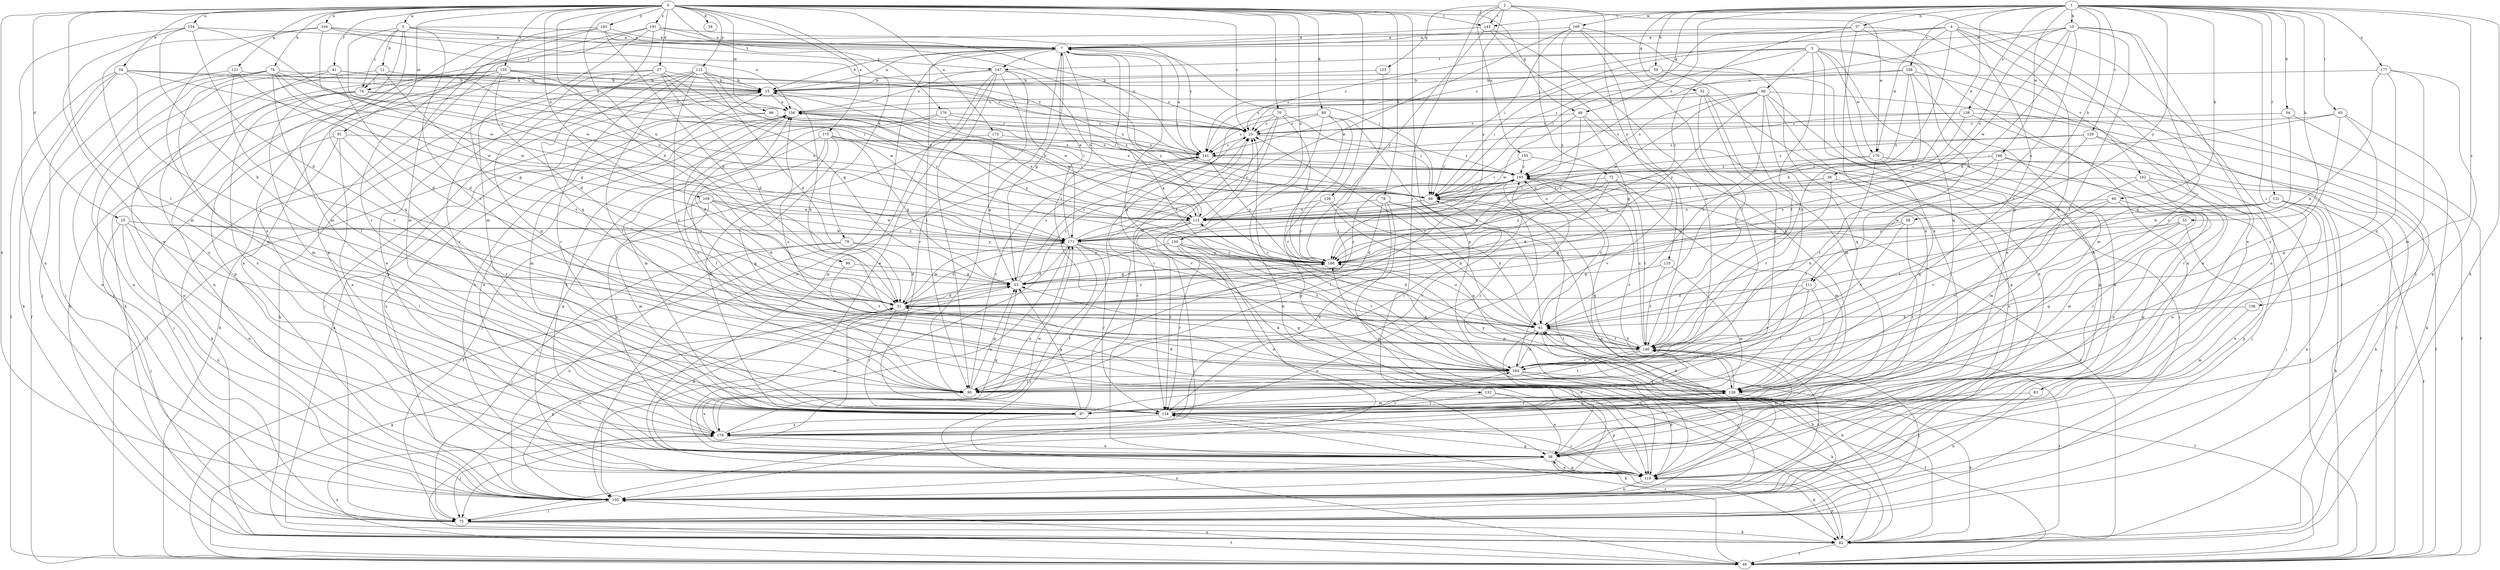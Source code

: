 strict digraph  {
0;
1;
2;
3;
4;
5;
7;
10;
11;
15;
23;
25;
27;
28;
31;
34;
36;
38;
41;
46;
49;
52;
53;
54;
55;
57;
58;
59;
60;
61;
63;
65;
66;
68;
70;
72;
74;
75;
76;
78;
79;
80;
82;
90;
91;
96;
97;
99;
104;
105;
109;
110;
111;
112;
115;
119;
121;
123;
126;
128;
129;
131;
132;
134;
135;
136;
138;
141;
143;
147;
148;
150;
154;
155;
156;
158;
162;
164;
166;
169;
170;
171;
173;
175;
177;
178;
179;
183;
186;
191;
193;
0 -> 5  [label=a];
0 -> 23  [label=c];
0 -> 25  [label=d];
0 -> 27  [label=d];
0 -> 28  [label=d];
0 -> 31  [label=d];
0 -> 34  [label=e];
0 -> 41  [label=f];
0 -> 46  [label=f];
0 -> 49  [label=g];
0 -> 70  [label=j];
0 -> 76  [label=k];
0 -> 78  [label=k];
0 -> 79  [label=k];
0 -> 80  [label=k];
0 -> 90  [label=l];
0 -> 91  [label=m];
0 -> 96  [label=m];
0 -> 99  [label=n];
0 -> 104  [label=n];
0 -> 105  [label=n];
0 -> 109  [label=o];
0 -> 115  [label=p];
0 -> 119  [label=p];
0 -> 121  [label=q];
0 -> 128  [label=r];
0 -> 135  [label=s];
0 -> 143  [label=t];
0 -> 150  [label=u];
0 -> 154  [label=u];
0 -> 173  [label=x];
0 -> 175  [label=x];
0 -> 179  [label=y];
0 -> 183  [label=y];
0 -> 191  [label=z];
1 -> 10  [label=b];
1 -> 36  [label=e];
1 -> 49  [label=g];
1 -> 52  [label=g];
1 -> 54  [label=h];
1 -> 55  [label=h];
1 -> 57  [label=h];
1 -> 58  [label=h];
1 -> 59  [label=h];
1 -> 60  [label=h];
1 -> 63  [label=i];
1 -> 65  [label=i];
1 -> 82  [label=k];
1 -> 105  [label=n];
1 -> 129  [label=r];
1 -> 131  [label=r];
1 -> 136  [label=s];
1 -> 138  [label=s];
1 -> 143  [label=t];
1 -> 158  [label=v];
1 -> 166  [label=w];
1 -> 169  [label=w];
1 -> 177  [label=x];
1 -> 186  [label=y];
1 -> 193  [label=z];
2 -> 72  [label=j];
2 -> 110  [label=o];
2 -> 123  [label=q];
2 -> 132  [label=r];
2 -> 143  [label=t];
2 -> 155  [label=u];
2 -> 170  [label=w];
2 -> 186  [label=y];
3 -> 23  [label=c];
3 -> 38  [label=e];
3 -> 66  [label=i];
3 -> 68  [label=i];
3 -> 111  [label=o];
3 -> 126  [label=q];
3 -> 141  [label=s];
3 -> 147  [label=t];
3 -> 162  [label=v];
3 -> 164  [label=v];
3 -> 170  [label=w];
4 -> 7  [label=a];
4 -> 61  [label=h];
4 -> 74  [label=j];
4 -> 105  [label=n];
4 -> 126  [label=q];
4 -> 134  [label=r];
4 -> 141  [label=s];
4 -> 164  [label=v];
4 -> 170  [label=w];
5 -> 7  [label=a];
5 -> 11  [label=b];
5 -> 74  [label=j];
5 -> 97  [label=m];
5 -> 126  [label=q];
5 -> 147  [label=t];
5 -> 164  [label=v];
5 -> 171  [label=w];
7 -> 15  [label=b];
7 -> 53  [label=g];
7 -> 68  [label=i];
7 -> 90  [label=l];
7 -> 105  [label=n];
7 -> 134  [label=r];
7 -> 147  [label=t];
7 -> 148  [label=t];
7 -> 186  [label=y];
10 -> 7  [label=a];
10 -> 23  [label=c];
10 -> 31  [label=d];
10 -> 38  [label=e];
10 -> 90  [label=l];
10 -> 111  [label=o];
10 -> 112  [label=o];
10 -> 126  [label=q];
10 -> 171  [label=w];
11 -> 23  [label=c];
11 -> 53  [label=g];
11 -> 74  [label=j];
11 -> 75  [label=j];
15 -> 7  [label=a];
15 -> 61  [label=h];
15 -> 68  [label=i];
15 -> 75  [label=j];
15 -> 82  [label=k];
15 -> 156  [label=u];
23 -> 141  [label=s];
23 -> 193  [label=z];
25 -> 38  [label=e];
25 -> 75  [label=j];
25 -> 90  [label=l];
25 -> 105  [label=n];
25 -> 171  [label=w];
25 -> 186  [label=y];
27 -> 15  [label=b];
27 -> 31  [label=d];
27 -> 53  [label=g];
27 -> 82  [label=k];
27 -> 112  [label=o];
27 -> 126  [label=q];
27 -> 134  [label=r];
31 -> 61  [label=h];
31 -> 105  [label=n];
31 -> 134  [label=r];
31 -> 171  [label=w];
31 -> 186  [label=y];
31 -> 193  [label=z];
34 -> 15  [label=b];
34 -> 46  [label=f];
34 -> 75  [label=j];
34 -> 82  [label=k];
34 -> 148  [label=t];
34 -> 156  [label=u];
34 -> 171  [label=w];
36 -> 68  [label=i];
36 -> 112  [label=o];
36 -> 148  [label=t];
36 -> 178  [label=x];
38 -> 23  [label=c];
38 -> 31  [label=d];
38 -> 82  [label=k];
38 -> 105  [label=n];
38 -> 119  [label=p];
38 -> 148  [label=t];
38 -> 156  [label=u];
38 -> 171  [label=w];
41 -> 15  [label=b];
41 -> 23  [label=c];
41 -> 31  [label=d];
41 -> 68  [label=i];
41 -> 105  [label=n];
41 -> 178  [label=x];
46 -> 15  [label=b];
46 -> 53  [label=g];
46 -> 105  [label=n];
46 -> 134  [label=r];
46 -> 178  [label=x];
49 -> 23  [label=c];
49 -> 53  [label=g];
49 -> 75  [label=j];
49 -> 171  [label=w];
49 -> 186  [label=y];
52 -> 90  [label=l];
52 -> 97  [label=m];
52 -> 119  [label=p];
52 -> 148  [label=t];
52 -> 156  [label=u];
53 -> 23  [label=c];
53 -> 31  [label=d];
53 -> 141  [label=s];
53 -> 193  [label=z];
54 -> 23  [label=c];
54 -> 46  [label=f];
54 -> 61  [label=h];
55 -> 38  [label=e];
55 -> 126  [label=q];
55 -> 164  [label=v];
55 -> 171  [label=w];
57 -> 7  [label=a];
57 -> 68  [label=i];
57 -> 75  [label=j];
57 -> 105  [label=n];
57 -> 178  [label=x];
57 -> 186  [label=y];
58 -> 53  [label=g];
58 -> 134  [label=r];
58 -> 148  [label=t];
58 -> 171  [label=w];
59 -> 15  [label=b];
59 -> 68  [label=i];
59 -> 105  [label=n];
59 -> 148  [label=t];
60 -> 97  [label=m];
60 -> 112  [label=o];
60 -> 134  [label=r];
60 -> 148  [label=t];
60 -> 164  [label=v];
61 -> 7  [label=a];
61 -> 23  [label=c];
61 -> 38  [label=e];
61 -> 46  [label=f];
61 -> 75  [label=j];
61 -> 148  [label=t];
61 -> 193  [label=z];
63 -> 97  [label=m];
63 -> 105  [label=n];
65 -> 23  [label=c];
65 -> 68  [label=i];
65 -> 82  [label=k];
65 -> 126  [label=q];
65 -> 164  [label=v];
66 -> 38  [label=e];
66 -> 46  [label=f];
66 -> 61  [label=h];
66 -> 119  [label=p];
66 -> 126  [label=q];
66 -> 156  [label=u];
66 -> 171  [label=w];
66 -> 186  [label=y];
66 -> 193  [label=z];
68 -> 112  [label=o];
68 -> 119  [label=p];
68 -> 156  [label=u];
70 -> 23  [label=c];
70 -> 46  [label=f];
70 -> 68  [label=i];
70 -> 82  [label=k];
70 -> 134  [label=r];
70 -> 186  [label=y];
72 -> 31  [label=d];
72 -> 68  [label=i];
72 -> 97  [label=m];
72 -> 148  [label=t];
72 -> 186  [label=y];
74 -> 97  [label=m];
74 -> 105  [label=n];
74 -> 112  [label=o];
74 -> 156  [label=u];
74 -> 178  [label=x];
75 -> 46  [label=f];
75 -> 61  [label=h];
75 -> 82  [label=k];
75 -> 148  [label=t];
76 -> 15  [label=b];
76 -> 53  [label=g];
76 -> 75  [label=j];
76 -> 90  [label=l];
76 -> 97  [label=m];
76 -> 105  [label=n];
76 -> 112  [label=o];
76 -> 171  [label=w];
78 -> 31  [label=d];
78 -> 61  [label=h];
78 -> 82  [label=k];
78 -> 112  [label=o];
78 -> 119  [label=p];
78 -> 126  [label=q];
78 -> 178  [label=x];
79 -> 31  [label=d];
79 -> 75  [label=j];
79 -> 105  [label=n];
79 -> 186  [label=y];
80 -> 23  [label=c];
80 -> 61  [label=h];
80 -> 105  [label=n];
80 -> 119  [label=p];
80 -> 141  [label=s];
80 -> 164  [label=v];
82 -> 46  [label=f];
82 -> 53  [label=g];
82 -> 61  [label=h];
82 -> 119  [label=p];
82 -> 148  [label=t];
82 -> 156  [label=u];
82 -> 186  [label=y];
82 -> 193  [label=z];
90 -> 53  [label=g];
90 -> 68  [label=i];
90 -> 141  [label=s];
90 -> 156  [label=u];
90 -> 178  [label=x];
91 -> 75  [label=j];
91 -> 82  [label=k];
91 -> 134  [label=r];
91 -> 141  [label=s];
91 -> 178  [label=x];
96 -> 23  [label=c];
96 -> 46  [label=f];
96 -> 68  [label=i];
96 -> 97  [label=m];
96 -> 112  [label=o];
97 -> 23  [label=c];
97 -> 53  [label=g];
97 -> 82  [label=k];
97 -> 148  [label=t];
99 -> 53  [label=g];
99 -> 148  [label=t];
104 -> 7  [label=a];
104 -> 90  [label=l];
104 -> 97  [label=m];
104 -> 156  [label=u];
104 -> 171  [label=w];
104 -> 193  [label=z];
105 -> 75  [label=j];
105 -> 148  [label=t];
105 -> 156  [label=u];
109 -> 31  [label=d];
109 -> 97  [label=m];
109 -> 112  [label=o];
109 -> 171  [label=w];
109 -> 178  [label=x];
109 -> 186  [label=y];
110 -> 53  [label=g];
110 -> 97  [label=m];
110 -> 148  [label=t];
111 -> 31  [label=d];
111 -> 90  [label=l];
111 -> 126  [label=q];
111 -> 164  [label=v];
112 -> 15  [label=b];
112 -> 23  [label=c];
112 -> 75  [label=j];
112 -> 134  [label=r];
112 -> 171  [label=w];
115 -> 15  [label=b];
115 -> 31  [label=d];
115 -> 38  [label=e];
115 -> 90  [label=l];
115 -> 119  [label=p];
115 -> 134  [label=r];
115 -> 164  [label=v];
115 -> 186  [label=y];
115 -> 193  [label=z];
119 -> 15  [label=b];
119 -> 38  [label=e];
119 -> 68  [label=i];
119 -> 105  [label=n];
119 -> 134  [label=r];
121 -> 15  [label=b];
121 -> 31  [label=d];
121 -> 46  [label=f];
121 -> 164  [label=v];
123 -> 15  [label=b];
123 -> 90  [label=l];
126 -> 31  [label=d];
126 -> 82  [label=k];
126 -> 97  [label=m];
126 -> 134  [label=r];
126 -> 186  [label=y];
126 -> 193  [label=z];
128 -> 61  [label=h];
128 -> 112  [label=o];
128 -> 126  [label=q];
128 -> 186  [label=y];
129 -> 46  [label=f];
129 -> 53  [label=g];
129 -> 105  [label=n];
129 -> 141  [label=s];
129 -> 193  [label=z];
131 -> 46  [label=f];
131 -> 61  [label=h];
131 -> 82  [label=k];
131 -> 105  [label=n];
131 -> 112  [label=o];
131 -> 119  [label=p];
131 -> 171  [label=w];
131 -> 186  [label=y];
132 -> 38  [label=e];
132 -> 119  [label=p];
132 -> 134  [label=r];
134 -> 31  [label=d];
134 -> 119  [label=p];
134 -> 126  [label=q];
134 -> 178  [label=x];
134 -> 193  [label=z];
135 -> 15  [label=b];
135 -> 23  [label=c];
135 -> 31  [label=d];
135 -> 82  [label=k];
135 -> 105  [label=n];
135 -> 119  [label=p];
135 -> 148  [label=t];
135 -> 171  [label=w];
136 -> 61  [label=h];
136 -> 97  [label=m];
138 -> 23  [label=c];
138 -> 46  [label=f];
138 -> 112  [label=o];
138 -> 134  [label=r];
138 -> 141  [label=s];
141 -> 7  [label=a];
141 -> 46  [label=f];
141 -> 156  [label=u];
141 -> 164  [label=v];
141 -> 186  [label=y];
141 -> 193  [label=z];
143 -> 7  [label=a];
143 -> 164  [label=v];
143 -> 178  [label=x];
143 -> 186  [label=y];
147 -> 15  [label=b];
147 -> 38  [label=e];
147 -> 90  [label=l];
147 -> 112  [label=o];
147 -> 119  [label=p];
147 -> 134  [label=r];
147 -> 156  [label=u];
147 -> 171  [label=w];
148 -> 61  [label=h];
148 -> 90  [label=l];
148 -> 112  [label=o];
148 -> 164  [label=v];
148 -> 193  [label=z];
150 -> 31  [label=d];
150 -> 38  [label=e];
150 -> 61  [label=h];
150 -> 105  [label=n];
150 -> 134  [label=r];
150 -> 164  [label=v];
150 -> 186  [label=y];
154 -> 7  [label=a];
154 -> 31  [label=d];
154 -> 38  [label=e];
154 -> 61  [label=h];
154 -> 105  [label=n];
154 -> 112  [label=o];
155 -> 68  [label=i];
155 -> 164  [label=v];
155 -> 193  [label=z];
156 -> 23  [label=c];
156 -> 38  [label=e];
156 -> 97  [label=m];
156 -> 186  [label=y];
158 -> 15  [label=b];
158 -> 38  [label=e];
158 -> 97  [label=m];
158 -> 112  [label=o];
158 -> 141  [label=s];
158 -> 148  [label=t];
162 -> 38  [label=e];
162 -> 46  [label=f];
162 -> 68  [label=i];
162 -> 75  [label=j];
162 -> 97  [label=m];
164 -> 7  [label=a];
164 -> 23  [label=c];
164 -> 46  [label=f];
164 -> 53  [label=g];
164 -> 61  [label=h];
164 -> 82  [label=k];
164 -> 90  [label=l];
164 -> 119  [label=p];
164 -> 126  [label=q];
164 -> 156  [label=u];
166 -> 82  [label=k];
166 -> 119  [label=p];
166 -> 148  [label=t];
166 -> 186  [label=y];
166 -> 193  [label=z];
169 -> 7  [label=a];
169 -> 68  [label=i];
169 -> 90  [label=l];
169 -> 148  [label=t];
169 -> 171  [label=w];
169 -> 178  [label=x];
169 -> 186  [label=y];
170 -> 46  [label=f];
170 -> 75  [label=j];
170 -> 90  [label=l];
170 -> 112  [label=o];
170 -> 126  [label=q];
170 -> 193  [label=z];
171 -> 7  [label=a];
171 -> 31  [label=d];
171 -> 75  [label=j];
171 -> 105  [label=n];
171 -> 134  [label=r];
171 -> 148  [label=t];
171 -> 178  [label=x];
171 -> 186  [label=y];
171 -> 193  [label=z];
173 -> 53  [label=g];
173 -> 75  [label=j];
173 -> 141  [label=s];
175 -> 53  [label=g];
175 -> 68  [label=i];
175 -> 90  [label=l];
175 -> 97  [label=m];
175 -> 119  [label=p];
175 -> 126  [label=q];
175 -> 141  [label=s];
177 -> 15  [label=b];
177 -> 61  [label=h];
177 -> 97  [label=m];
177 -> 119  [label=p];
177 -> 126  [label=q];
178 -> 38  [label=e];
178 -> 53  [label=g];
178 -> 75  [label=j];
178 -> 164  [label=v];
178 -> 171  [label=w];
179 -> 23  [label=c];
179 -> 31  [label=d];
179 -> 112  [label=o];
179 -> 148  [label=t];
179 -> 193  [label=z];
183 -> 7  [label=a];
183 -> 31  [label=d];
183 -> 97  [label=m];
183 -> 134  [label=r];
183 -> 141  [label=s];
183 -> 178  [label=x];
186 -> 53  [label=g];
191 -> 7  [label=a];
191 -> 68  [label=i];
191 -> 97  [label=m];
191 -> 105  [label=n];
191 -> 119  [label=p];
191 -> 126  [label=q];
191 -> 141  [label=s];
193 -> 68  [label=i];
193 -> 90  [label=l];
193 -> 105  [label=n];
193 -> 134  [label=r];
}
